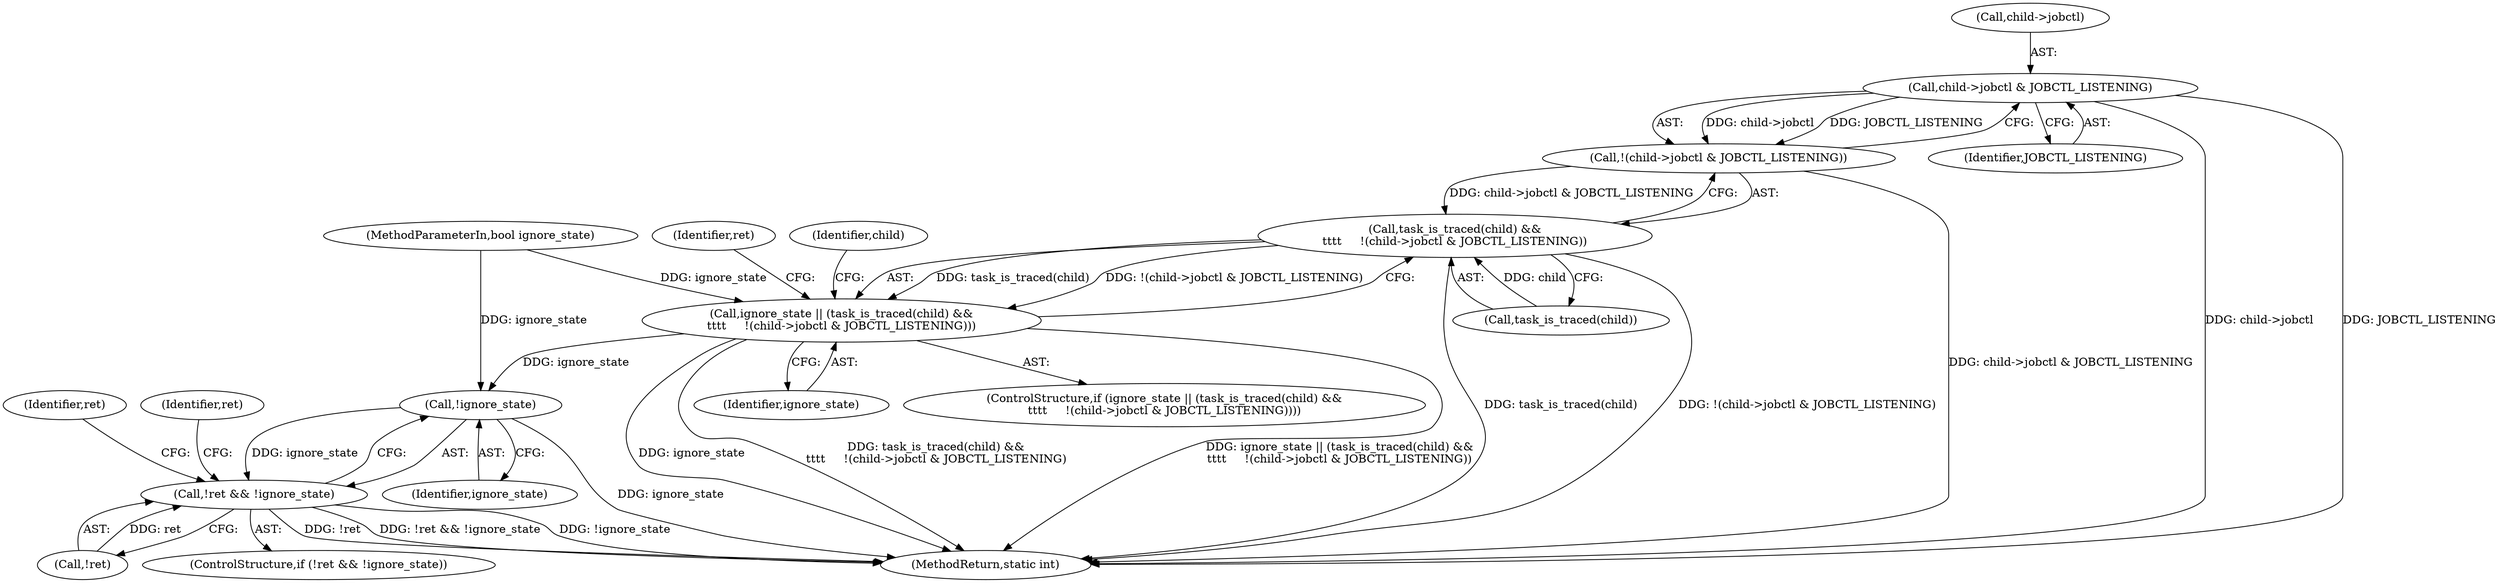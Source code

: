 digraph "1_linux_9899d11f654474d2d54ea52ceaa2a1f4db3abd68_2@pointer" {
"1000145" [label="(Call,child->jobctl & JOBCTL_LISTENING)"];
"1000144" [label="(Call,!(child->jobctl & JOBCTL_LISTENING))"];
"1000141" [label="(Call,task_is_traced(child) &&\n\t\t\t\t     !(child->jobctl & JOBCTL_LISTENING))"];
"1000139" [label="(Call,ignore_state || (task_is_traced(child) &&\n\t\t\t\t     !(child->jobctl & JOBCTL_LISTENING)))"];
"1000167" [label="(Call,!ignore_state)"];
"1000164" [label="(Call,!ret && !ignore_state)"];
"1000140" [label="(Identifier,ignore_state)"];
"1000138" [label="(ControlStructure,if (ignore_state || (task_is_traced(child) &&\n\t\t\t\t     !(child->jobctl & JOBCTL_LISTENING))))"];
"1000145" [label="(Call,child->jobctl & JOBCTL_LISTENING)"];
"1000149" [label="(Identifier,JOBCTL_LISTENING)"];
"1000165" [label="(Call,!ret)"];
"1000157" [label="(Identifier,child)"];
"1000179" [label="(Identifier,ret)"];
"1000164" [label="(Call,!ret && !ignore_state)"];
"1000163" [label="(ControlStructure,if (!ret && !ignore_state))"];
"1000167" [label="(Call,!ignore_state)"];
"1000141" [label="(Call,task_is_traced(child) &&\n\t\t\t\t     !(child->jobctl & JOBCTL_LISTENING))"];
"1000170" [label="(Identifier,ret)"];
"1000180" [label="(MethodReturn,static int)"];
"1000144" [label="(Call,!(child->jobctl & JOBCTL_LISTENING))"];
"1000151" [label="(Identifier,ret)"];
"1000105" [label="(MethodParameterIn,bool ignore_state)"];
"1000168" [label="(Identifier,ignore_state)"];
"1000146" [label="(Call,child->jobctl)"];
"1000139" [label="(Call,ignore_state || (task_is_traced(child) &&\n\t\t\t\t     !(child->jobctl & JOBCTL_LISTENING)))"];
"1000142" [label="(Call,task_is_traced(child))"];
"1000145" -> "1000144"  [label="AST: "];
"1000145" -> "1000149"  [label="CFG: "];
"1000146" -> "1000145"  [label="AST: "];
"1000149" -> "1000145"  [label="AST: "];
"1000144" -> "1000145"  [label="CFG: "];
"1000145" -> "1000180"  [label="DDG: child->jobctl"];
"1000145" -> "1000180"  [label="DDG: JOBCTL_LISTENING"];
"1000145" -> "1000144"  [label="DDG: child->jobctl"];
"1000145" -> "1000144"  [label="DDG: JOBCTL_LISTENING"];
"1000144" -> "1000141"  [label="AST: "];
"1000141" -> "1000144"  [label="CFG: "];
"1000144" -> "1000180"  [label="DDG: child->jobctl & JOBCTL_LISTENING"];
"1000144" -> "1000141"  [label="DDG: child->jobctl & JOBCTL_LISTENING"];
"1000141" -> "1000139"  [label="AST: "];
"1000141" -> "1000142"  [label="CFG: "];
"1000142" -> "1000141"  [label="AST: "];
"1000139" -> "1000141"  [label="CFG: "];
"1000141" -> "1000180"  [label="DDG: task_is_traced(child)"];
"1000141" -> "1000180"  [label="DDG: !(child->jobctl & JOBCTL_LISTENING)"];
"1000141" -> "1000139"  [label="DDG: task_is_traced(child)"];
"1000141" -> "1000139"  [label="DDG: !(child->jobctl & JOBCTL_LISTENING)"];
"1000142" -> "1000141"  [label="DDG: child"];
"1000139" -> "1000138"  [label="AST: "];
"1000139" -> "1000140"  [label="CFG: "];
"1000140" -> "1000139"  [label="AST: "];
"1000151" -> "1000139"  [label="CFG: "];
"1000157" -> "1000139"  [label="CFG: "];
"1000139" -> "1000180"  [label="DDG: task_is_traced(child) &&\n\t\t\t\t     !(child->jobctl & JOBCTL_LISTENING)"];
"1000139" -> "1000180"  [label="DDG: ignore_state || (task_is_traced(child) &&\n\t\t\t\t     !(child->jobctl & JOBCTL_LISTENING))"];
"1000139" -> "1000180"  [label="DDG: ignore_state"];
"1000105" -> "1000139"  [label="DDG: ignore_state"];
"1000139" -> "1000167"  [label="DDG: ignore_state"];
"1000167" -> "1000164"  [label="AST: "];
"1000167" -> "1000168"  [label="CFG: "];
"1000168" -> "1000167"  [label="AST: "];
"1000164" -> "1000167"  [label="CFG: "];
"1000167" -> "1000180"  [label="DDG: ignore_state"];
"1000167" -> "1000164"  [label="DDG: ignore_state"];
"1000105" -> "1000167"  [label="DDG: ignore_state"];
"1000164" -> "1000163"  [label="AST: "];
"1000164" -> "1000165"  [label="CFG: "];
"1000165" -> "1000164"  [label="AST: "];
"1000170" -> "1000164"  [label="CFG: "];
"1000179" -> "1000164"  [label="CFG: "];
"1000164" -> "1000180"  [label="DDG: !ret"];
"1000164" -> "1000180"  [label="DDG: !ret && !ignore_state"];
"1000164" -> "1000180"  [label="DDG: !ignore_state"];
"1000165" -> "1000164"  [label="DDG: ret"];
}
